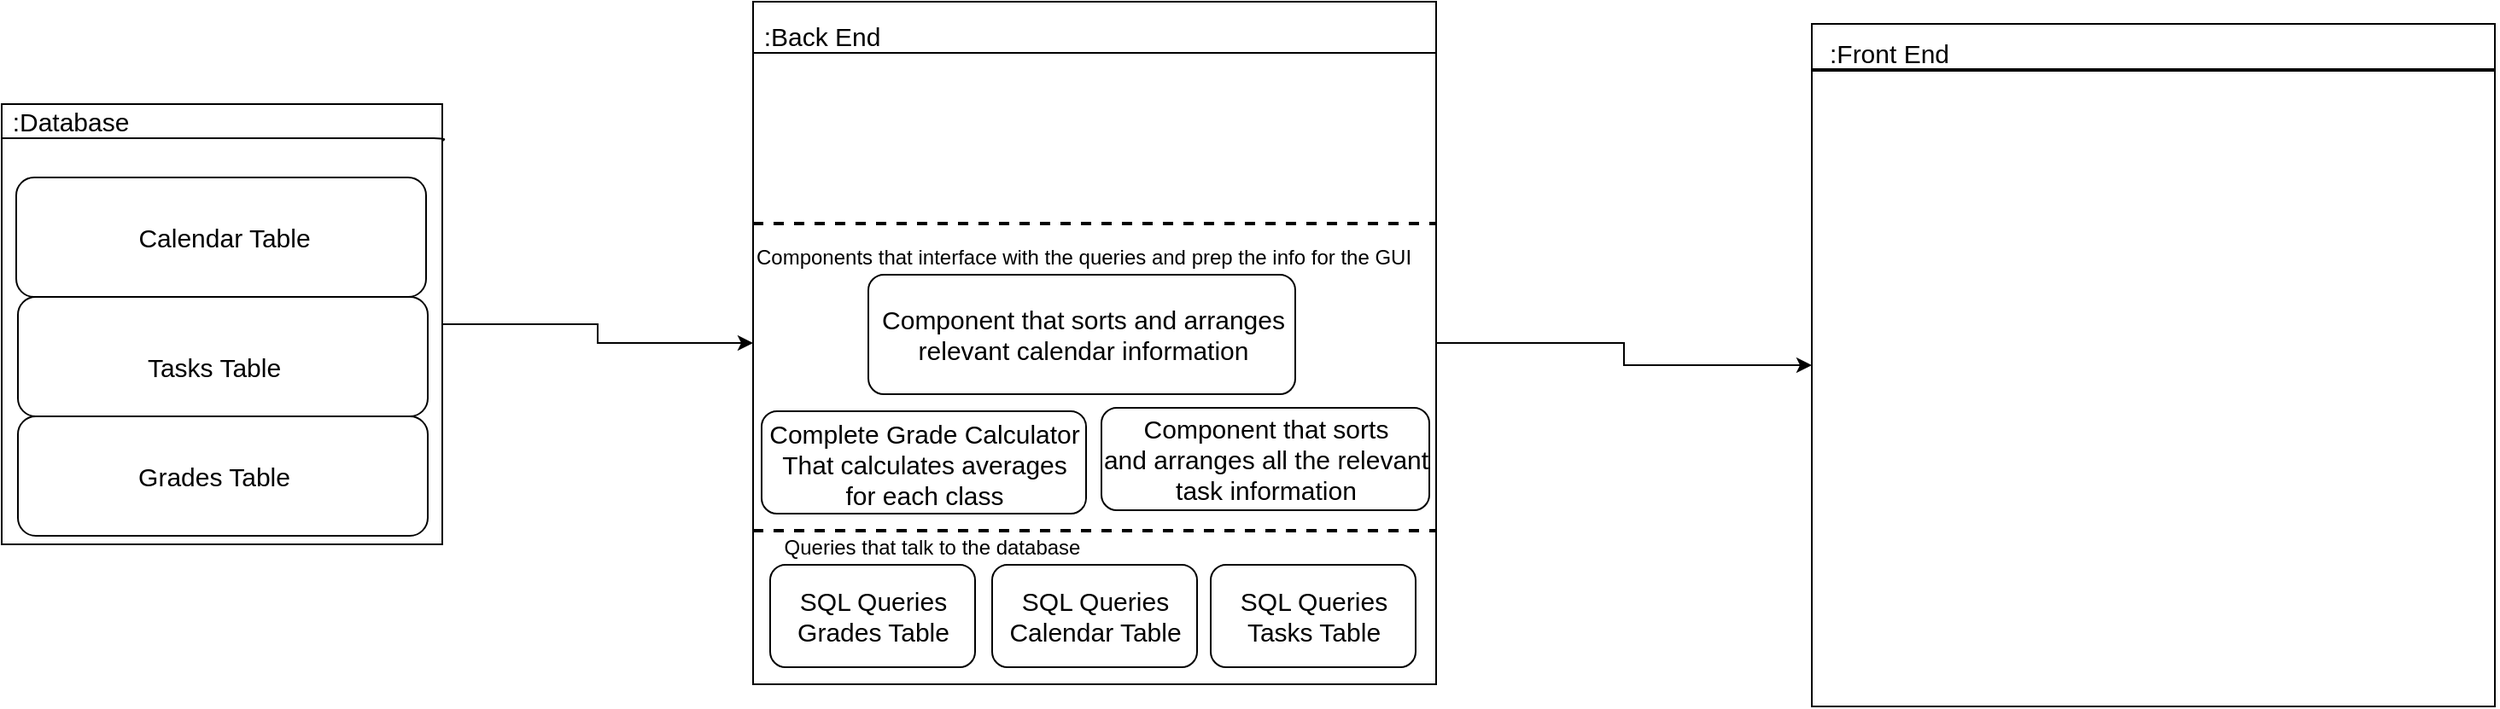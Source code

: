 <mxfile version="12.6.5" type="google"><diagram id="C5RBs43oDa-KdzZeNtuy" name="Page-1"><mxGraphModel dx="1604" dy="1056" grid="1" gridSize="10" guides="1" tooltips="1" connect="1" arrows="1" fold="1" page="1" pageScale="1" pageWidth="1654" pageHeight="2336" math="0" shadow="0"><root><mxCell id="WIyWlLk6GJQsqaUBKTNV-0"/><mxCell id="WIyWlLk6GJQsqaUBKTNV-1" parent="WIyWlLk6GJQsqaUBKTNV-0"/><mxCell id="FvcndogK1hVasDOS2Psg-4" value="" style="edgeStyle=orthogonalEdgeStyle;rounded=0;orthogonalLoop=1;jettySize=auto;html=1;fontSize=15;" parent="WIyWlLk6GJQsqaUBKTNV-1" source="FvcndogK1hVasDOS2Psg-0" target="FvcndogK1hVasDOS2Psg-3" edge="1"><mxGeometry relative="1" as="geometry"/></mxCell><mxCell id="FvcndogK1hVasDOS2Psg-6" value="" style="whiteSpace=wrap;html=1;aspect=fixed;" parent="WIyWlLk6GJQsqaUBKTNV-1" vertex="1"><mxGeometry x="1120" y="483" width="400" height="400" as="geometry"/></mxCell><mxCell id="FvcndogK1hVasDOS2Psg-8" value=":Front End" style="text;html=1;align=center;verticalAlign=middle;resizable=0;points=[];autosize=1;fontSize=15;" parent="WIyWlLk6GJQsqaUBKTNV-1" vertex="1"><mxGeometry x="1120" y="490" width="90" height="20" as="geometry"/></mxCell><mxCell id="FvcndogK1hVasDOS2Psg-7" value="" style="edgeStyle=orthogonalEdgeStyle;rounded=0;orthogonalLoop=1;jettySize=auto;html=1;fontSize=15;" parent="WIyWlLk6GJQsqaUBKTNV-1" source="FvcndogK1hVasDOS2Psg-3" target="FvcndogK1hVasDOS2Psg-6" edge="1"><mxGeometry relative="1" as="geometry"/></mxCell><mxCell id="kP0vtf8ubzGMrXwJg5Ci-13" value="" style="group" vertex="1" connectable="0" parent="WIyWlLk6GJQsqaUBKTNV-1"><mxGeometry x="60" y="530" width="260" height="258" as="geometry"/></mxCell><mxCell id="FvcndogK1hVasDOS2Psg-0" value="" style="whiteSpace=wrap;html=1;aspect=fixed;" parent="kP0vtf8ubzGMrXwJg5Ci-13" vertex="1"><mxGeometry width="258" height="258" as="geometry"/></mxCell><mxCell id="kP0vtf8ubzGMrXwJg5Ci-2" value="" style="endArrow=none;html=1;" edge="1" parent="kP0vtf8ubzGMrXwJg5Ci-13" target="FvcndogK1hVasDOS2Psg-0"><mxGeometry width="50" height="50" relative="1" as="geometry"><mxPoint y="20" as="sourcePoint"/><mxPoint x="70" y="20" as="targetPoint"/><Array as="points"><mxPoint x="260" y="20"/></Array></mxGeometry></mxCell><mxCell id="FvcndogK1hVasDOS2Psg-1" value=":Database" style="text;html=1;align=center;verticalAlign=middle;resizable=0;points=[];autosize=1;strokeWidth=1;fontSize=15;" parent="kP0vtf8ubzGMrXwJg5Ci-13" vertex="1"><mxGeometry width="80" height="20" as="geometry"/></mxCell><mxCell id="FvcndogK1hVasDOS2Psg-11" value="" style="rounded=1;whiteSpace=wrap;html=1;strokeWidth=1;fontSize=15;" parent="kP0vtf8ubzGMrXwJg5Ci-13" vertex="1"><mxGeometry x="9.5" y="113" width="240" height="70" as="geometry"/></mxCell><mxCell id="FvcndogK1hVasDOS2Psg-12" value="&lt;div&gt;Tasks Table&lt;/div&gt;&lt;div&gt;&lt;br&gt;&lt;/div&gt;" style="text;html=1;align=center;verticalAlign=middle;resizable=0;points=[];autosize=1;fontSize=15;" parent="kP0vtf8ubzGMrXwJg5Ci-13" vertex="1"><mxGeometry x="78.5" y="143" width="90" height="40" as="geometry"/></mxCell><mxCell id="FvcndogK1hVasDOS2Psg-14" value="" style="rounded=1;whiteSpace=wrap;html=1;strokeWidth=1;fontSize=15;" parent="kP0vtf8ubzGMrXwJg5Ci-13" vertex="1"><mxGeometry x="9.5" y="183" width="240" height="70" as="geometry"/></mxCell><mxCell id="FvcndogK1hVasDOS2Psg-15" value="" style="rounded=1;whiteSpace=wrap;html=1;strokeWidth=1;fontSize=15;verticalAlign=top;" parent="kP0vtf8ubzGMrXwJg5Ci-13" vertex="1"><mxGeometry x="8.5" y="43" width="240" height="70" as="geometry"/></mxCell><mxCell id="FvcndogK1hVasDOS2Psg-10" value="Calendar Table" style="text;html=1;align=center;verticalAlign=middle;resizable=0;points=[];autosize=1;fontSize=15;" parent="kP0vtf8ubzGMrXwJg5Ci-13" vertex="1"><mxGeometry x="69.5" y="68" width="120" height="20" as="geometry"/></mxCell><mxCell id="FvcndogK1hVasDOS2Psg-16" value="Grades Table" style="text;html=1;align=center;verticalAlign=middle;resizable=0;points=[];autosize=1;fontSize=15;" parent="kP0vtf8ubzGMrXwJg5Ci-13" vertex="1"><mxGeometry x="73.5" y="208" width="100" height="20" as="geometry"/></mxCell><mxCell id="kP0vtf8ubzGMrXwJg5Ci-18" value="" style="group" vertex="1" connectable="0" parent="WIyWlLk6GJQsqaUBKTNV-1"><mxGeometry x="500" y="470" width="400" height="400" as="geometry"/></mxCell><mxCell id="FvcndogK1hVasDOS2Psg-3" value="&lt;hr&gt;" style="whiteSpace=wrap;html=1;aspect=fixed;" parent="kP0vtf8ubzGMrXwJg5Ci-18" vertex="1"><mxGeometry width="400" height="400" as="geometry"/></mxCell><mxCell id="FvcndogK1hVasDOS2Psg-5" value=":Back End" style="text;html=1;align=center;verticalAlign=middle;resizable=0;points=[];autosize=1;fontSize=15;" parent="kP0vtf8ubzGMrXwJg5Ci-18" vertex="1"><mxGeometry y="10" width="80" height="20" as="geometry"/></mxCell><mxCell id="FvcndogK1hVasDOS2Psg-24" value="" style="group" parent="kP0vtf8ubzGMrXwJg5Ci-18" vertex="1" connectable="0"><mxGeometry x="140" y="330" width="120" height="60" as="geometry"/></mxCell><mxCell id="FvcndogK1hVasDOS2Psg-20" value="" style="rounded=1;whiteSpace=wrap;html=1;strokeWidth=1;fontSize=15;" parent="FvcndogK1hVasDOS2Psg-24" vertex="1"><mxGeometry width="120" height="60" as="geometry"/></mxCell><mxCell id="FvcndogK1hVasDOS2Psg-21" value="&lt;div&gt;SQL Queries &lt;br&gt;&lt;/div&gt;&lt;div&gt;Calendar Table&lt;/div&gt;" style="text;html=1;align=center;verticalAlign=middle;resizable=0;points=[];autosize=1;fontSize=15;" parent="FvcndogK1hVasDOS2Psg-24" vertex="1"><mxGeometry y="10" width="120" height="40" as="geometry"/></mxCell><mxCell id="FvcndogK1hVasDOS2Psg-26" value="" style="group" parent="kP0vtf8ubzGMrXwJg5Ci-18" vertex="1" connectable="0"><mxGeometry x="268" y="330" width="120" height="60" as="geometry"/></mxCell><mxCell id="FvcndogK1hVasDOS2Psg-27" value="" style="rounded=1;whiteSpace=wrap;html=1;strokeWidth=1;fontSize=15;" parent="FvcndogK1hVasDOS2Psg-26" vertex="1"><mxGeometry width="120" height="60" as="geometry"/></mxCell><mxCell id="FvcndogK1hVasDOS2Psg-28" value="&lt;div&gt;SQL Queries &lt;br&gt;&lt;/div&gt;&lt;div&gt;Tasks Table&lt;/div&gt;" style="text;html=1;align=center;verticalAlign=middle;resizable=0;points=[];autosize=1;fontSize=15;" parent="FvcndogK1hVasDOS2Psg-26" vertex="1"><mxGeometry x="10" y="10" width="100" height="40" as="geometry"/></mxCell><mxCell id="FvcndogK1hVasDOS2Psg-29" value="" style="group" parent="kP0vtf8ubzGMrXwJg5Ci-18" vertex="1" connectable="0"><mxGeometry x="10" y="330" width="120" height="60" as="geometry"/></mxCell><mxCell id="FvcndogK1hVasDOS2Psg-30" value="" style="rounded=1;whiteSpace=wrap;html=1;strokeWidth=1;fontSize=15;" parent="FvcndogK1hVasDOS2Psg-29" vertex="1"><mxGeometry width="120" height="60" as="geometry"/></mxCell><mxCell id="FvcndogK1hVasDOS2Psg-31" value="&lt;div&gt;SQL Queries&lt;/div&gt;&lt;div&gt;Grades Table&lt;br&gt;&lt;/div&gt;" style="text;html=1;align=center;verticalAlign=middle;resizable=0;points=[];autosize=1;fontSize=15;" parent="FvcndogK1hVasDOS2Psg-29" vertex="1"><mxGeometry x="10" y="10" width="100" height="40" as="geometry"/></mxCell><mxCell id="FvcndogK1hVasDOS2Psg-34" value="" style="group" parent="kP0vtf8ubzGMrXwJg5Ci-18" vertex="1" connectable="0"><mxGeometry y="240" width="200" height="60" as="geometry"/></mxCell><mxCell id="FvcndogK1hVasDOS2Psg-32" value="" style="rounded=1;whiteSpace=wrap;html=1;strokeWidth=1;fontSize=15;" parent="FvcndogK1hVasDOS2Psg-34" vertex="1"><mxGeometry x="5" width="190" height="60" as="geometry"/></mxCell><mxCell id="FvcndogK1hVasDOS2Psg-33" value="&lt;div&gt;Complete Grade Calculator&lt;/div&gt;&lt;div&gt;That calculates averages&lt;/div&gt;&lt;div&gt;for each class&lt;br&gt;&lt;/div&gt;" style="text;html=1;align=center;verticalAlign=middle;resizable=0;points=[];autosize=1;fontSize=15;" parent="FvcndogK1hVasDOS2Psg-34" vertex="1"><mxGeometry width="200" height="61" as="geometry"/></mxCell><mxCell id="FvcndogK1hVasDOS2Psg-40" value="" style="group" parent="kP0vtf8ubzGMrXwJg5Ci-18" vertex="1" connectable="0"><mxGeometry x="67.5" y="160" width="265" height="70" as="geometry"/></mxCell><mxCell id="FvcndogK1hVasDOS2Psg-35" value="" style="rounded=1;whiteSpace=wrap;html=1;strokeWidth=1;fontSize=15;arcSize=13;" parent="FvcndogK1hVasDOS2Psg-40" vertex="1"><mxGeometry width="250" height="70" as="geometry"/></mxCell><mxCell id="FvcndogK1hVasDOS2Psg-38" value="&lt;div&gt;Component that sorts and arranges&lt;/div&gt;&lt;div&gt;relevant calendar information&lt;/div&gt;" style="text;html=1;align=center;verticalAlign=middle;resizable=0;points=[];autosize=1;fontSize=15;" parent="FvcndogK1hVasDOS2Psg-40" vertex="1"><mxGeometry y="15" width="250" height="40" as="geometry"/></mxCell><mxCell id="FvcndogK1hVasDOS2Psg-44" value="" style="group" parent="kP0vtf8ubzGMrXwJg5Ci-18" vertex="1" connectable="0"><mxGeometry x="200" y="238" width="200" height="62" as="geometry"/></mxCell><mxCell id="FvcndogK1hVasDOS2Psg-42" value="" style="rounded=1;whiteSpace=wrap;html=1;strokeWidth=1;fontSize=15;" parent="FvcndogK1hVasDOS2Psg-44" vertex="1"><mxGeometry x="4" width="192.0" height="60" as="geometry"/></mxCell><mxCell id="FvcndogK1hVasDOS2Psg-43" value="&lt;div&gt;Component that sorts&lt;/div&gt;&lt;div&gt; and arranges all the relevant &lt;br&gt;&lt;/div&gt;&lt;div&gt;task information &lt;br&gt;&lt;/div&gt;" style="text;html=1;align=center;verticalAlign=middle;resizable=0;points=[];autosize=1;fontSize=15;" parent="FvcndogK1hVasDOS2Psg-44" vertex="1"><mxGeometry x="-5.0" width="210" height="60" as="geometry"/></mxCell><mxCell id="kP0vtf8ubzGMrXwJg5Ci-9" value="" style="endArrow=none;dashed=1;html=1;fontSize=11;fontStyle=1;fontColor=#000000;verticalAlign=middle;strokeWidth=2;" edge="1" parent="kP0vtf8ubzGMrXwJg5Ci-18" target="FvcndogK1hVasDOS2Psg-3"><mxGeometry width="50" height="50" relative="1" as="geometry"><mxPoint y="310" as="sourcePoint"/><mxPoint x="50" y="260" as="targetPoint"/><Array as="points"><mxPoint x="400" y="310"/></Array></mxGeometry></mxCell><mxCell id="kP0vtf8ubzGMrXwJg5Ci-14" value="" style="endArrow=none;html=1;" edge="1" parent="kP0vtf8ubzGMrXwJg5Ci-18"><mxGeometry width="50" height="50" relative="1" as="geometry"><mxPoint y="30" as="sourcePoint"/><mxPoint x="400" y="30" as="targetPoint"/></mxGeometry></mxCell><mxCell id="kP0vtf8ubzGMrXwJg5Ci-15" value="Queries that talk to the database" style="text;html=1;strokeColor=none;fillColor=none;align=center;verticalAlign=middle;whiteSpace=wrap;rounded=0;" vertex="1" parent="kP0vtf8ubzGMrXwJg5Ci-18"><mxGeometry x="10" y="310" width="190" height="20" as="geometry"/></mxCell><mxCell id="kP0vtf8ubzGMrXwJg5Ci-16" value="" style="endArrow=none;dashed=1;html=1;strokeWidth=2;" edge="1" parent="kP0vtf8ubzGMrXwJg5Ci-18"><mxGeometry width="50" height="50" relative="1" as="geometry"><mxPoint y="130" as="sourcePoint"/><mxPoint x="400" y="130" as="targetPoint"/></mxGeometry></mxCell><mxCell id="kP0vtf8ubzGMrXwJg5Ci-17" value="&lt;div&gt;Components that interface with the queries and prep the info for the GUI&lt;br&gt;&lt;/div&gt;" style="text;html=1;strokeColor=none;fillColor=none;align=left;verticalAlign=middle;whiteSpace=wrap;rounded=0;" vertex="1" parent="kP0vtf8ubzGMrXwJg5Ci-18"><mxGeometry y="140" width="400" height="20" as="geometry"/></mxCell><mxCell id="kP0vtf8ubzGMrXwJg5Ci-45" value="" style="endArrow=none;html=1;strokeWidth=2;fontSize=11;fontColor=#000000;" edge="1" parent="WIyWlLk6GJQsqaUBKTNV-1"><mxGeometry width="50" height="50" relative="1" as="geometry"><mxPoint x="1120" y="510" as="sourcePoint"/><mxPoint x="1520" y="510" as="targetPoint"/></mxGeometry></mxCell></root></mxGraphModel></diagram></mxfile>